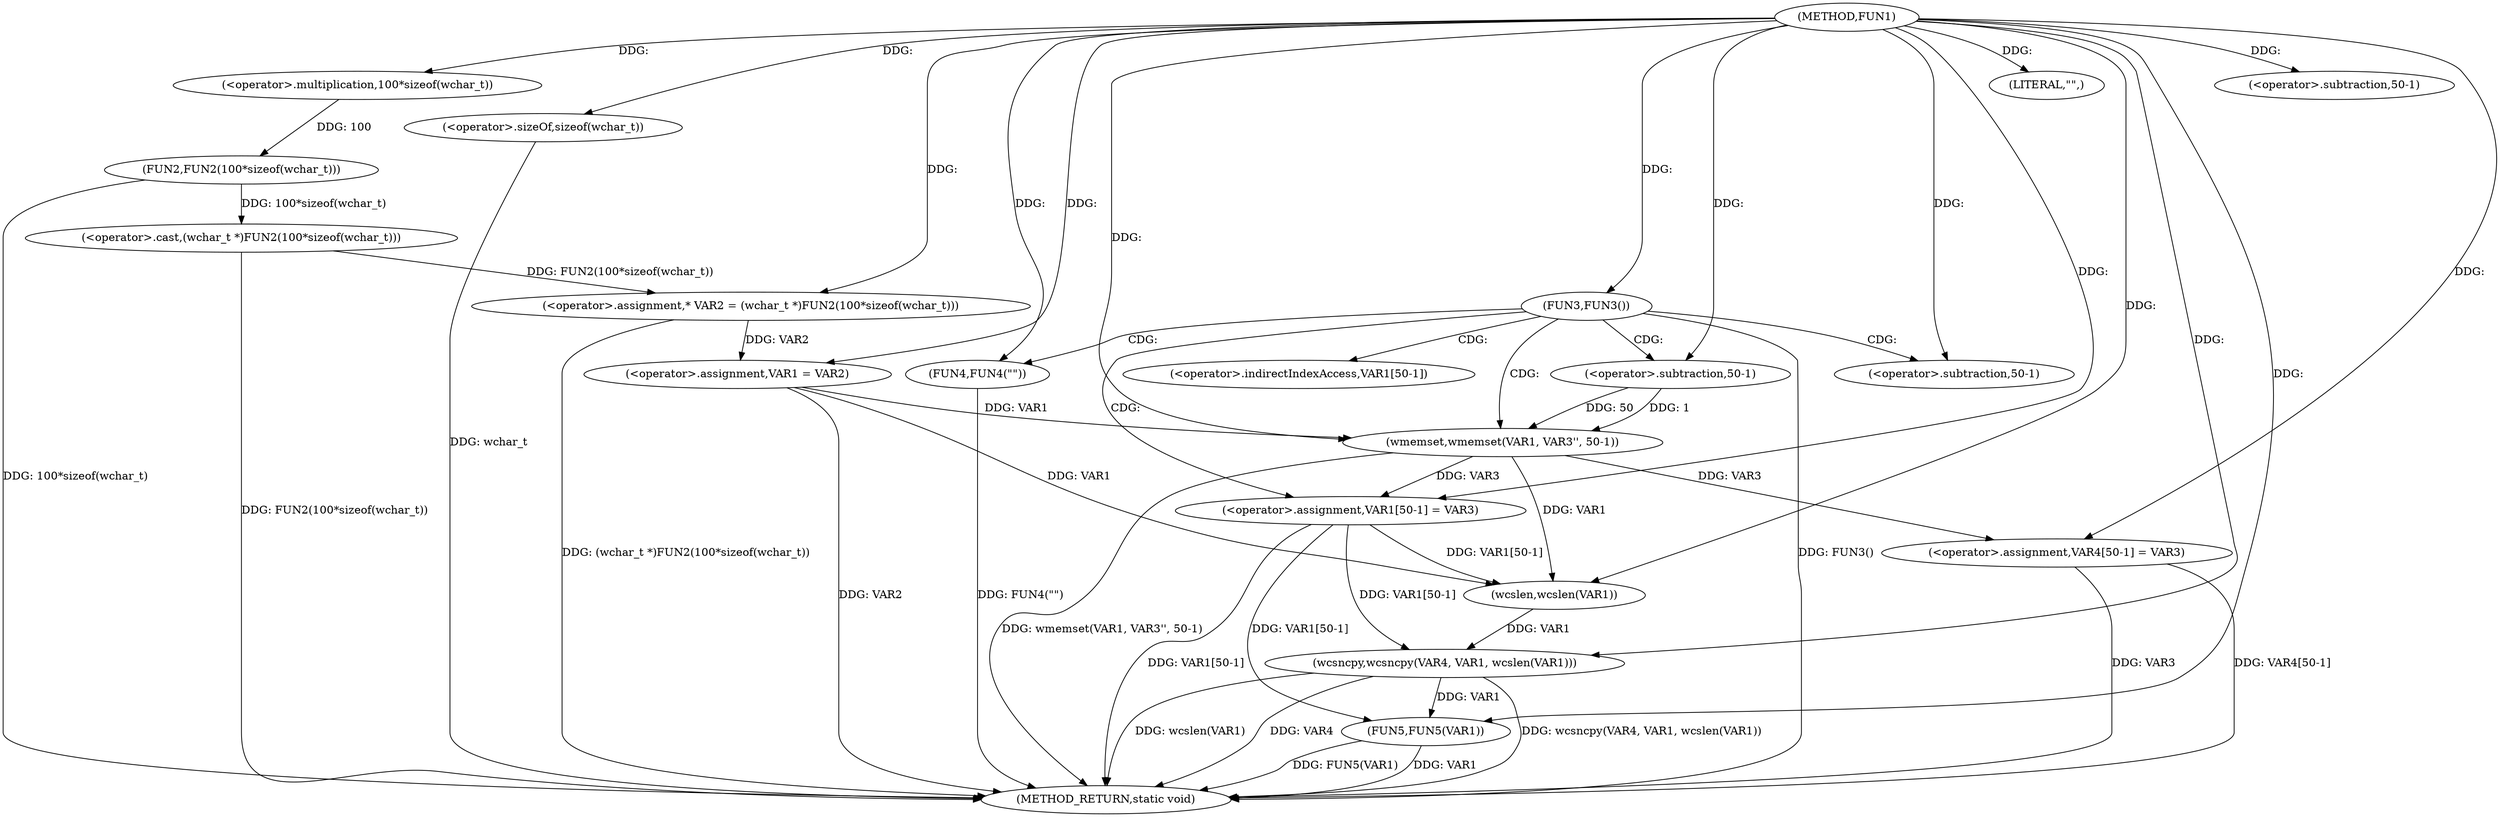 digraph FUN1 {  
"1000100" [label = "(METHOD,FUN1)" ]
"1000152" [label = "(METHOD_RETURN,static void)" ]
"1000104" [label = "(<operator>.assignment,* VAR2 = (wchar_t *)FUN2(100*sizeof(wchar_t)))" ]
"1000106" [label = "(<operator>.cast,(wchar_t *)FUN2(100*sizeof(wchar_t)))" ]
"1000108" [label = "(FUN2,FUN2(100*sizeof(wchar_t)))" ]
"1000109" [label = "(<operator>.multiplication,100*sizeof(wchar_t))" ]
"1000111" [label = "(<operator>.sizeOf,sizeof(wchar_t))" ]
"1000113" [label = "(<operator>.assignment,VAR1 = VAR2)" ]
"1000117" [label = "(FUN3,FUN3())" ]
"1000119" [label = "(FUN4,FUN4(\"\"))" ]
"1000123" [label = "(wmemset,wmemset(VAR1, VAR3'', 50-1))" ]
"1000126" [label = "(<operator>.subtraction,50-1)" ]
"1000129" [label = "(<operator>.assignment,VAR1[50-1] = VAR3)" ]
"1000132" [label = "(<operator>.subtraction,50-1)" ]
"1000137" [label = "(LITERAL,\"\",)" ]
"1000138" [label = "(wcsncpy,wcsncpy(VAR4, VAR1, wcslen(VAR1)))" ]
"1000141" [label = "(wcslen,wcslen(VAR1))" ]
"1000143" [label = "(<operator>.assignment,VAR4[50-1] = VAR3)" ]
"1000146" [label = "(<operator>.subtraction,50-1)" ]
"1000150" [label = "(FUN5,FUN5(VAR1))" ]
"1000130" [label = "(<operator>.indirectIndexAccess,VAR1[50-1])" ]
  "1000117" -> "1000152"  [ label = "DDG: FUN3()"] 
  "1000129" -> "1000152"  [ label = "DDG: VAR1[50-1]"] 
  "1000106" -> "1000152"  [ label = "DDG: FUN2(100*sizeof(wchar_t))"] 
  "1000150" -> "1000152"  [ label = "DDG: VAR1"] 
  "1000113" -> "1000152"  [ label = "DDG: VAR2"] 
  "1000143" -> "1000152"  [ label = "DDG: VAR3"] 
  "1000111" -> "1000152"  [ label = "DDG: wchar_t"] 
  "1000150" -> "1000152"  [ label = "DDG: FUN5(VAR1)"] 
  "1000138" -> "1000152"  [ label = "DDG: wcsncpy(VAR4, VAR1, wcslen(VAR1))"] 
  "1000119" -> "1000152"  [ label = "DDG: FUN4(\"\")"] 
  "1000123" -> "1000152"  [ label = "DDG: wmemset(VAR1, VAR3'', 50-1)"] 
  "1000138" -> "1000152"  [ label = "DDG: wcslen(VAR1)"] 
  "1000138" -> "1000152"  [ label = "DDG: VAR4"] 
  "1000143" -> "1000152"  [ label = "DDG: VAR4[50-1]"] 
  "1000104" -> "1000152"  [ label = "DDG: (wchar_t *)FUN2(100*sizeof(wchar_t))"] 
  "1000108" -> "1000152"  [ label = "DDG: 100*sizeof(wchar_t)"] 
  "1000106" -> "1000104"  [ label = "DDG: FUN2(100*sizeof(wchar_t))"] 
  "1000100" -> "1000104"  [ label = "DDG: "] 
  "1000108" -> "1000106"  [ label = "DDG: 100*sizeof(wchar_t)"] 
  "1000109" -> "1000108"  [ label = "DDG: 100"] 
  "1000100" -> "1000109"  [ label = "DDG: "] 
  "1000100" -> "1000111"  [ label = "DDG: "] 
  "1000104" -> "1000113"  [ label = "DDG: VAR2"] 
  "1000100" -> "1000113"  [ label = "DDG: "] 
  "1000100" -> "1000117"  [ label = "DDG: "] 
  "1000100" -> "1000119"  [ label = "DDG: "] 
  "1000113" -> "1000123"  [ label = "DDG: VAR1"] 
  "1000100" -> "1000123"  [ label = "DDG: "] 
  "1000126" -> "1000123"  [ label = "DDG: 50"] 
  "1000126" -> "1000123"  [ label = "DDG: 1"] 
  "1000100" -> "1000126"  [ label = "DDG: "] 
  "1000123" -> "1000129"  [ label = "DDG: VAR3"] 
  "1000100" -> "1000129"  [ label = "DDG: "] 
  "1000100" -> "1000132"  [ label = "DDG: "] 
  "1000100" -> "1000137"  [ label = "DDG: "] 
  "1000100" -> "1000138"  [ label = "DDG: "] 
  "1000129" -> "1000138"  [ label = "DDG: VAR1[50-1]"] 
  "1000141" -> "1000138"  [ label = "DDG: VAR1"] 
  "1000129" -> "1000141"  [ label = "DDG: VAR1[50-1]"] 
  "1000113" -> "1000141"  [ label = "DDG: VAR1"] 
  "1000123" -> "1000141"  [ label = "DDG: VAR1"] 
  "1000100" -> "1000141"  [ label = "DDG: "] 
  "1000100" -> "1000143"  [ label = "DDG: "] 
  "1000123" -> "1000143"  [ label = "DDG: VAR3"] 
  "1000100" -> "1000146"  [ label = "DDG: "] 
  "1000129" -> "1000150"  [ label = "DDG: VAR1[50-1]"] 
  "1000138" -> "1000150"  [ label = "DDG: VAR1"] 
  "1000100" -> "1000150"  [ label = "DDG: "] 
  "1000117" -> "1000132"  [ label = "CDG: "] 
  "1000117" -> "1000129"  [ label = "CDG: "] 
  "1000117" -> "1000123"  [ label = "CDG: "] 
  "1000117" -> "1000119"  [ label = "CDG: "] 
  "1000117" -> "1000130"  [ label = "CDG: "] 
  "1000117" -> "1000126"  [ label = "CDG: "] 
}
